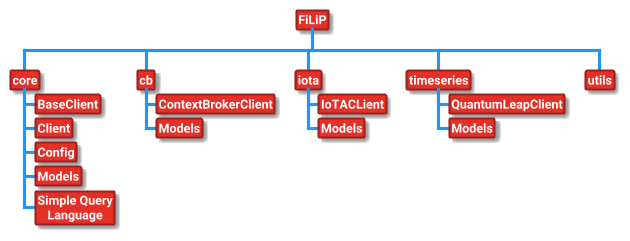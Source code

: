 @startwbs
!theme materia
skinparam BackgroundColor transparent
<style>
node {
    Padding 2
    Margin 5
    HorizontalAlignment center
    LineColor #9B231E
    LineThickness 2.0
    BackgroundColor #E53027
    FontColor white
    FontName Roboto
    FontStyle bold
    RoundCorner 3
    MaximumWidth 100
}
</style>

* FiLiP
** core
*** BaseClient
*** Client
*** Config
*** Models
*** Simple Query Language
** cb
*** ContextBrokerClient
*** Models
** iota
*** IoTACLient
*** Models
** timeseries
*** QuantumLeapClient
*** Models
** utils


@endwbs